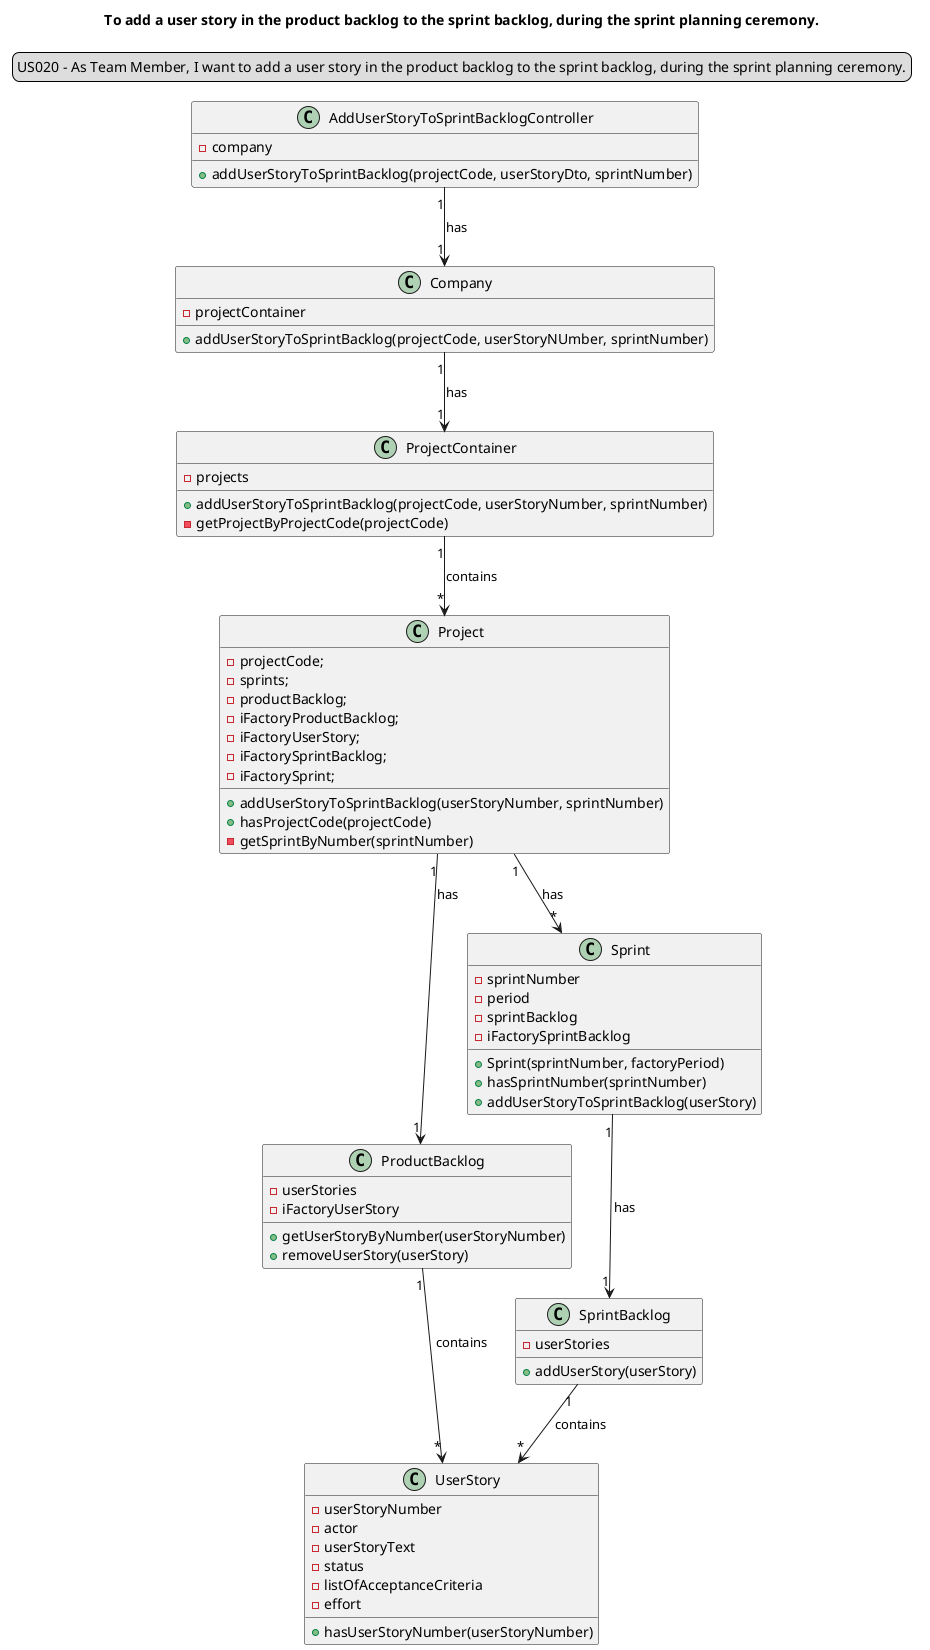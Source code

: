 @startuml
'https://plantuml.com/sequence-diagram
legend top
US020 - As Team Member, I want to add a user story in the product backlog to the sprint backlog, during the sprint planning ceremony.
end legend
skinparam sequenceMessageAlign center
title  To add a user story in the product backlog to the sprint backlog, during the sprint planning ceremony.

class "AddUserStoryToSprintBacklogController" {
- company
+ addUserStoryToSprintBacklog(projectCode, userStoryDto, sprintNumber)
}

class "Company" {
- projectContainer
+ addUserStoryToSprintBacklog(projectCode, userStoryNUmber, sprintNumber)
}
class "ProjectContainer" {
- projects
+ addUserStoryToSprintBacklog(projectCode, userStoryNumber, sprintNumber)
- getProjectByProjectCode(projectCode)

}

class "Project"{
- projectCode;
- sprints;
- productBacklog;
- iFactoryProductBacklog;
- iFactoryUserStory;
- iFactorySprintBacklog;
- iFactorySprint;
+ addUserStoryToSprintBacklog(userStoryNumber, sprintNumber)
+ hasProjectCode(projectCode)
- getSprintByNumber(sprintNumber)
}

class "ProductBacklog" {
- userStories
- iFactoryUserStory
+ getUserStoryByNumber(userStoryNumber)
+ removeUserStory(userStory)
}

class "UserStory"{
- userStoryNumber
- actor
- userStoryText
- status
- listOfAcceptanceCriteria
- effort
+ hasUserStoryNumber(userStoryNumber)
}

class "Sprint"{
- sprintNumber
- period
- sprintBacklog
- iFactorySprintBacklog
+ Sprint(sprintNumber, factoryPeriod)
+ hasSprintNumber(sprintNumber)
+ addUserStoryToSprintBacklog(userStory)
}

class "SprintBacklog" {
- userStories
+addUserStory(userStory)
}

"AddUserStoryToSprintBacklogController" "1"-->"1" "Company": has
"Company" "1"--> "1" "ProjectContainer": has
"ProjectContainer" "1"-->"*" "Project": contains
"Project" "1" -->"1" "ProductBacklog": has
"Project" "1" -->"*" "Sprint": has
"Sprint" "1" --> "1" "SprintBacklog": has
"SprintBacklog" "1" --> "*" UserStory: contains
"ProductBacklog" "1" --> "*" "UserStory" : contains

@enduml

